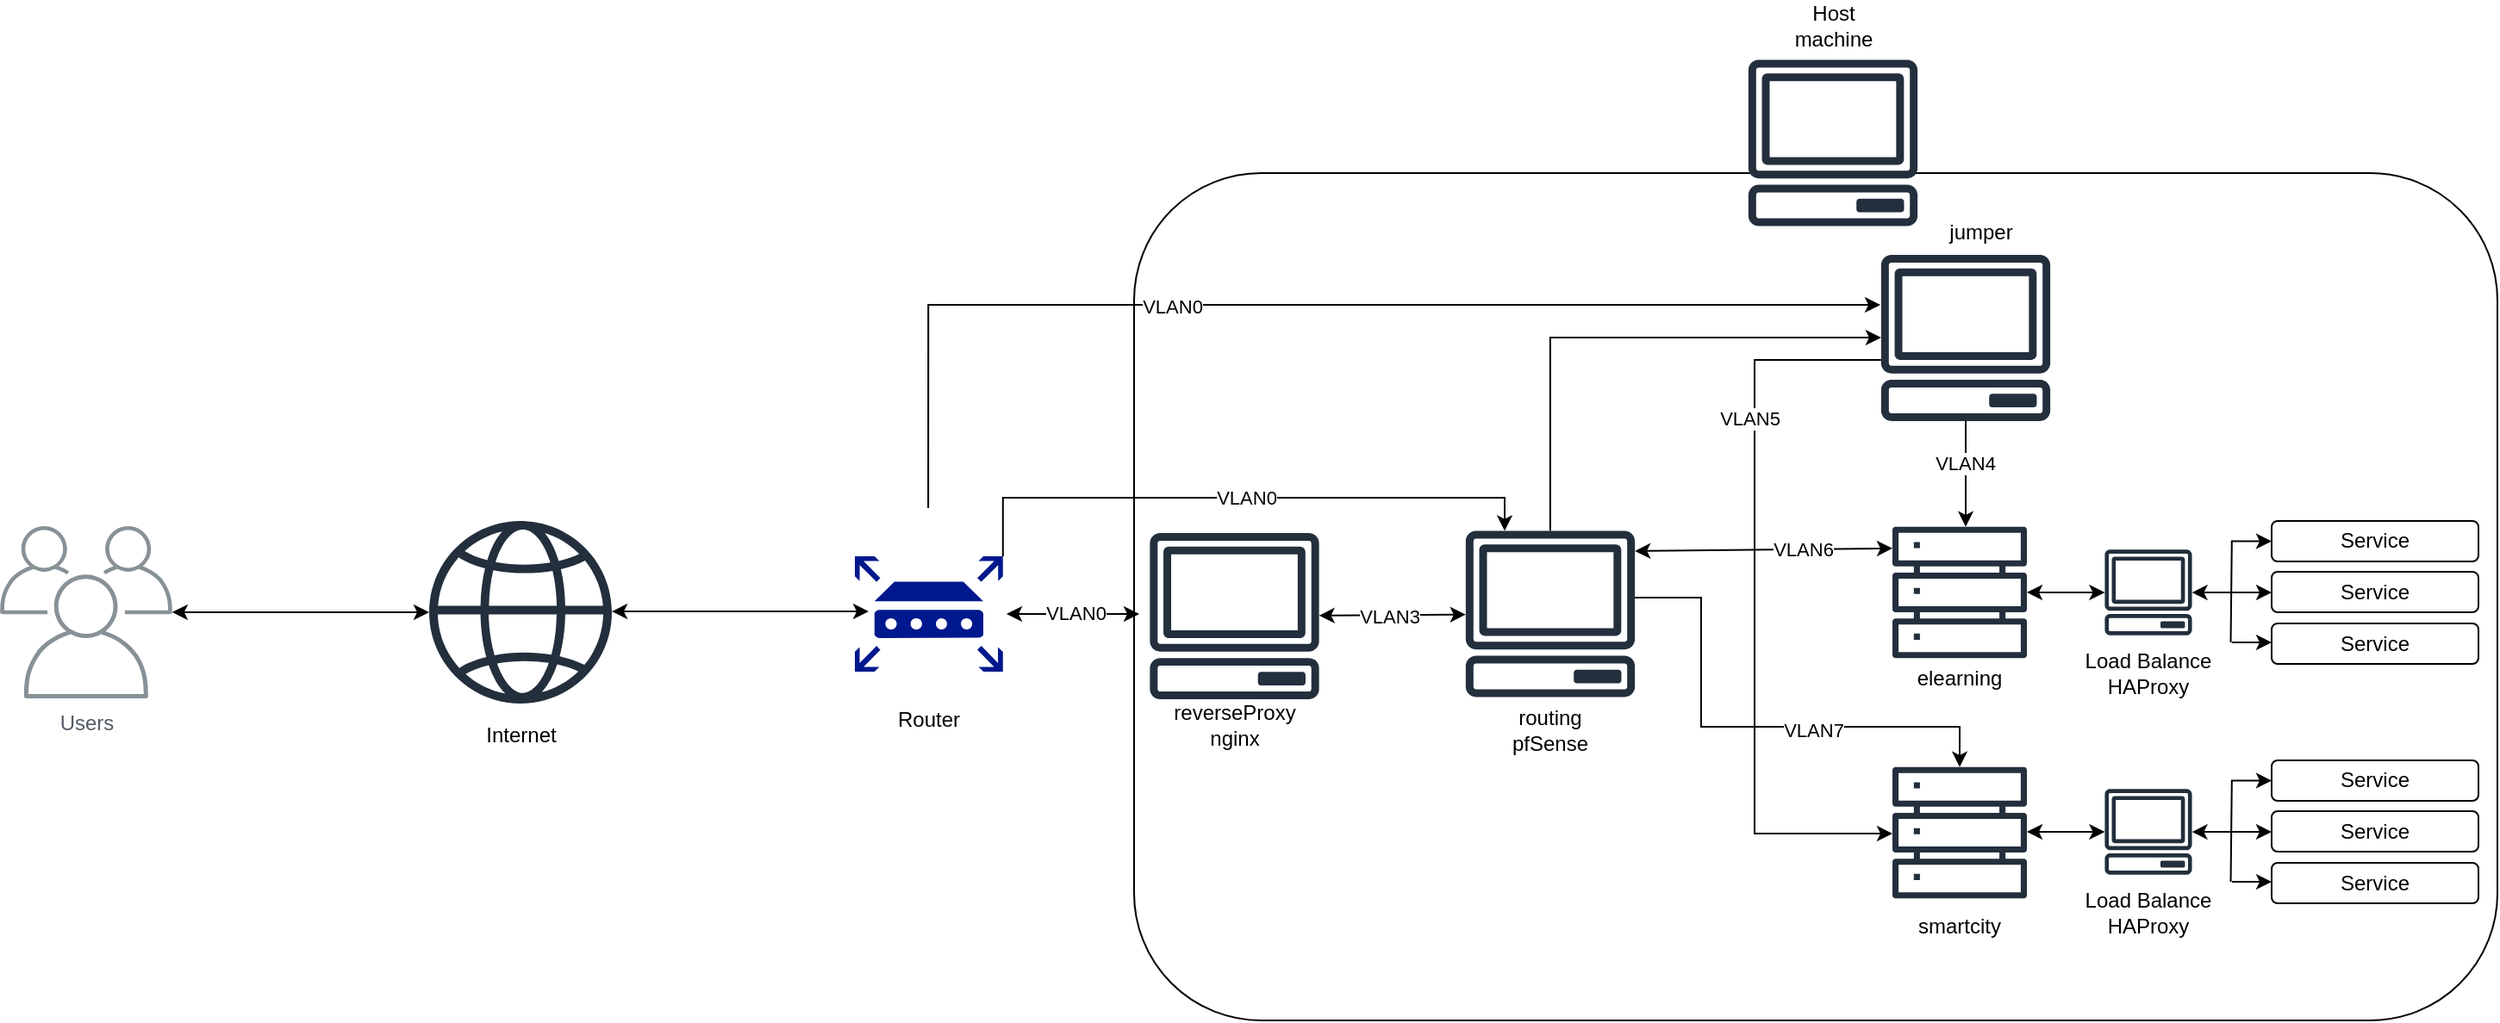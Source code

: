 <mxfile version="24.7.7">
  <diagram name="Trang-1" id="hWV76w_24OCX6BgP3KhN">
    <mxGraphModel dx="2074" dy="738" grid="0" gridSize="10" guides="1" tooltips="1" connect="1" arrows="1" fold="1" page="0" pageScale="1" pageWidth="827" pageHeight="1169" math="0" shadow="0">
      <root>
        <mxCell id="0" />
        <mxCell id="1" parent="0" />
        <mxCell id="4tLZV9xy6Pe-YKe0V8jk-60" value="" style="rounded=1;whiteSpace=wrap;html=1;" parent="1" vertex="1">
          <mxGeometry x="398" y="263.5" width="791" height="492" as="geometry" />
        </mxCell>
        <mxCell id="4tLZV9xy6Pe-YKe0V8jk-61" value="Users" style="sketch=0;outlineConnect=0;gradientColor=none;fontColor=#545B64;strokeColor=none;fillColor=#879196;dashed=0;verticalLabelPosition=bottom;verticalAlign=top;align=center;html=1;fontSize=12;fontStyle=0;aspect=fixed;shape=mxgraph.aws4.illustration_users;pointerEvents=1" parent="1" vertex="1">
          <mxGeometry x="-260" y="468.5" width="100" height="100" as="geometry" />
        </mxCell>
        <mxCell id="4tLZV9xy6Pe-YKe0V8jk-62" value="" style="sketch=0;outlineConnect=0;fontColor=#232F3E;gradientColor=none;fillColor=#232F3D;strokeColor=none;dashed=0;verticalLabelPosition=bottom;verticalAlign=top;align=center;html=1;fontSize=12;fontStyle=0;aspect=fixed;pointerEvents=1;shape=mxgraph.aws4.globe;" parent="1" vertex="1">
          <mxGeometry x="-11" y="465.5" width="106" height="106" as="geometry" />
        </mxCell>
        <mxCell id="4tLZV9xy6Pe-YKe0V8jk-125" style="edgeStyle=orthogonalEdgeStyle;rounded=0;orthogonalLoop=1;jettySize=auto;html=1;" parent="1" source="4tLZV9xy6Pe-YKe0V8jk-63" target="4tLZV9xy6Pe-YKe0V8jk-66" edge="1">
          <mxGeometry relative="1" as="geometry">
            <Array as="points">
              <mxPoint x="727" y="510" />
              <mxPoint x="727" y="585" />
              <mxPoint x="877" y="585" />
            </Array>
          </mxGeometry>
        </mxCell>
        <mxCell id="4tLZV9xy6Pe-YKe0V8jk-135" value="VLAN7" style="edgeLabel;html=1;align=center;verticalAlign=middle;resizable=0;points=[];" parent="4tLZV9xy6Pe-YKe0V8jk-125" vertex="1" connectable="0">
          <mxGeometry x="0.242" y="-2" relative="1" as="geometry">
            <mxPoint as="offset" />
          </mxGeometry>
        </mxCell>
        <mxCell id="ySKbVJjKV3UgE1Mw0I_o-1" style="edgeStyle=orthogonalEdgeStyle;rounded=0;orthogonalLoop=1;jettySize=auto;html=1;" edge="1" parent="1" source="4tLZV9xy6Pe-YKe0V8jk-63" target="4tLZV9xy6Pe-YKe0V8jk-119">
          <mxGeometry relative="1" as="geometry">
            <Array as="points">
              <mxPoint x="640" y="359" />
            </Array>
          </mxGeometry>
        </mxCell>
        <mxCell id="4tLZV9xy6Pe-YKe0V8jk-63" value="" style="sketch=0;outlineConnect=0;fontColor=#232F3E;gradientColor=none;fillColor=#232F3D;strokeColor=none;dashed=0;verticalLabelPosition=bottom;verticalAlign=top;align=center;html=1;fontSize=12;fontStyle=0;aspect=fixed;pointerEvents=1;shape=mxgraph.aws4.client;" parent="1" vertex="1">
          <mxGeometry x="590" y="471.27" width="99" height="96.46" as="geometry" />
        </mxCell>
        <mxCell id="4tLZV9xy6Pe-YKe0V8jk-64" value="" style="sketch=0;outlineConnect=0;fontColor=#232F3E;gradientColor=none;fillColor=#232F3D;strokeColor=none;dashed=0;verticalLabelPosition=bottom;verticalAlign=top;align=center;html=1;fontSize=12;fontStyle=0;aspect=fixed;pointerEvents=1;shape=mxgraph.aws4.servers;" parent="1" vertex="1">
          <mxGeometry x="838" y="468" width="78" height="78" as="geometry" />
        </mxCell>
        <mxCell id="4tLZV9xy6Pe-YKe0V8jk-66" value="" style="sketch=0;outlineConnect=0;fontColor=#232F3E;gradientColor=none;fillColor=#232F3D;strokeColor=none;dashed=0;verticalLabelPosition=bottom;verticalAlign=top;align=center;html=1;fontSize=12;fontStyle=0;aspect=fixed;pointerEvents=1;shape=mxgraph.aws4.servers;" parent="1" vertex="1">
          <mxGeometry x="838" y="607.5" width="78" height="78" as="geometry" />
        </mxCell>
        <mxCell id="4tLZV9xy6Pe-YKe0V8jk-67" value="elearning" style="text;html=1;align=center;verticalAlign=middle;whiteSpace=wrap;rounded=0;" parent="1" vertex="1">
          <mxGeometry x="847" y="541.5" width="60" height="30" as="geometry" />
        </mxCell>
        <mxCell id="4tLZV9xy6Pe-YKe0V8jk-69" value="smartcity" style="text;html=1;align=center;verticalAlign=middle;whiteSpace=wrap;rounded=0;" parent="1" vertex="1">
          <mxGeometry x="847" y="685.5" width="60" height="30" as="geometry" />
        </mxCell>
        <mxCell id="4tLZV9xy6Pe-YKe0V8jk-70" value="routing&lt;div&gt;pfSense&lt;/div&gt;" style="text;html=1;align=center;verticalAlign=middle;whiteSpace=wrap;rounded=0;" parent="1" vertex="1">
          <mxGeometry x="597.25" y="571.5" width="84.5" height="30" as="geometry" />
        </mxCell>
        <mxCell id="4tLZV9xy6Pe-YKe0V8jk-71" value="" style="endArrow=classic;startArrow=classic;html=1;rounded=0;" parent="1" source="4tLZV9xy6Pe-YKe0V8jk-61" target="4tLZV9xy6Pe-YKe0V8jk-62" edge="1">
          <mxGeometry width="50" height="50" relative="1" as="geometry">
            <mxPoint x="-100" y="560.5" as="sourcePoint" />
            <mxPoint x="-50" y="510.5" as="targetPoint" />
          </mxGeometry>
        </mxCell>
        <mxCell id="4tLZV9xy6Pe-YKe0V8jk-72" value="" style="endArrow=classic;startArrow=classic;html=1;rounded=0;" parent="1" edge="1">
          <mxGeometry width="50" height="50" relative="1" as="geometry">
            <mxPoint x="95" y="518.05" as="sourcePoint" />
            <mxPoint x="244" y="518.05" as="targetPoint" />
          </mxGeometry>
        </mxCell>
        <mxCell id="4tLZV9xy6Pe-YKe0V8jk-73" value="" style="endArrow=classic;startArrow=classic;html=1;rounded=0;" parent="1" edge="1">
          <mxGeometry width="50" height="50" relative="1" as="geometry">
            <mxPoint x="688.574" y="482.983" as="sourcePoint" />
            <mxPoint x="838" y="481.411" as="targetPoint" />
          </mxGeometry>
        </mxCell>
        <mxCell id="4tLZV9xy6Pe-YKe0V8jk-134" value="VLAN6" style="edgeLabel;html=1;align=center;verticalAlign=middle;resizable=0;points=[];" parent="4tLZV9xy6Pe-YKe0V8jk-73" vertex="1" connectable="0">
          <mxGeometry x="0.302" relative="1" as="geometry">
            <mxPoint as="offset" />
          </mxGeometry>
        </mxCell>
        <mxCell id="4tLZV9xy6Pe-YKe0V8jk-76" value="Internet" style="text;html=1;align=center;verticalAlign=middle;whiteSpace=wrap;rounded=0;" parent="1" vertex="1">
          <mxGeometry x="-0.25" y="574.5" width="84.5" height="30" as="geometry" />
        </mxCell>
        <mxCell id="4tLZV9xy6Pe-YKe0V8jk-122" style="edgeStyle=orthogonalEdgeStyle;rounded=0;orthogonalLoop=1;jettySize=auto;html=1;" parent="1" edge="1">
          <mxGeometry relative="1" as="geometry">
            <Array as="points">
              <mxPoint x="278.57" y="340" />
            </Array>
            <mxPoint x="278.57" y="458" as="sourcePoint" />
            <mxPoint x="830.996" y="340" as="targetPoint" />
          </mxGeometry>
        </mxCell>
        <mxCell id="4tLZV9xy6Pe-YKe0V8jk-127" value="VLAN0" style="edgeLabel;html=1;align=center;verticalAlign=middle;resizable=0;points=[];" parent="4tLZV9xy6Pe-YKe0V8jk-122" vertex="1" connectable="0">
          <mxGeometry x="-0.228" y="-1" relative="1" as="geometry">
            <mxPoint as="offset" />
          </mxGeometry>
        </mxCell>
        <mxCell id="4tLZV9xy6Pe-YKe0V8jk-128" style="edgeStyle=orthogonalEdgeStyle;rounded=0;orthogonalLoop=1;jettySize=auto;html=1;exitX=1;exitY=0;exitDx=0;exitDy=0;exitPerimeter=0;" parent="1" source="4tLZV9xy6Pe-YKe0V8jk-77" target="4tLZV9xy6Pe-YKe0V8jk-63" edge="1">
          <mxGeometry relative="1" as="geometry">
            <Array as="points">
              <mxPoint x="322" y="452" />
              <mxPoint x="613" y="452" />
            </Array>
          </mxGeometry>
        </mxCell>
        <mxCell id="4tLZV9xy6Pe-YKe0V8jk-129" value="VLAN0" style="edgeLabel;html=1;align=center;verticalAlign=middle;resizable=0;points=[];" parent="4tLZV9xy6Pe-YKe0V8jk-128" vertex="1" connectable="0">
          <mxGeometry x="0.015" relative="1" as="geometry">
            <mxPoint as="offset" />
          </mxGeometry>
        </mxCell>
        <mxCell id="4tLZV9xy6Pe-YKe0V8jk-77" value="" style="sketch=0;aspect=fixed;pointerEvents=1;shadow=0;dashed=0;html=1;strokeColor=none;labelPosition=center;verticalLabelPosition=bottom;verticalAlign=top;align=center;fillColor=#00188D;shape=mxgraph.mscae.enterprise.router" parent="1" vertex="1">
          <mxGeometry x="236" y="486" width="85.9" height="67" as="geometry" />
        </mxCell>
        <mxCell id="4tLZV9xy6Pe-YKe0V8jk-78" value="" style="endArrow=classic;startArrow=classic;html=1;rounded=0;" parent="1" edge="1">
          <mxGeometry width="50" height="50" relative="1" as="geometry">
            <mxPoint x="324" y="519.5" as="sourcePoint" />
            <mxPoint x="401" y="519.5" as="targetPoint" />
          </mxGeometry>
        </mxCell>
        <mxCell id="4tLZV9xy6Pe-YKe0V8jk-130" value="VLAN0" style="edgeLabel;html=1;align=center;verticalAlign=middle;resizable=0;points=[];" parent="4tLZV9xy6Pe-YKe0V8jk-78" vertex="1" connectable="0">
          <mxGeometry x="-0.13" y="-1" relative="1" as="geometry">
            <mxPoint x="6" y="-2" as="offset" />
          </mxGeometry>
        </mxCell>
        <mxCell id="4tLZV9xy6Pe-YKe0V8jk-79" value="Router" style="text;html=1;align=center;verticalAlign=middle;whiteSpace=wrap;rounded=0;" parent="1" vertex="1">
          <mxGeometry x="249" y="565.5" width="60" height="30" as="geometry" />
        </mxCell>
        <mxCell id="4tLZV9xy6Pe-YKe0V8jk-80" value="Service" style="rounded=1;whiteSpace=wrap;html=1;" parent="1" vertex="1">
          <mxGeometry x="1058" y="465.5" width="120" height="23.5" as="geometry" />
        </mxCell>
        <mxCell id="4tLZV9xy6Pe-YKe0V8jk-81" value="Service" style="rounded=1;whiteSpace=wrap;html=1;" parent="1" vertex="1">
          <mxGeometry x="1058" y="495" width="120" height="23.5" as="geometry" />
        </mxCell>
        <mxCell id="4tLZV9xy6Pe-YKe0V8jk-82" value="Service" style="rounded=1;whiteSpace=wrap;html=1;" parent="1" vertex="1">
          <mxGeometry x="1058" y="525" width="120" height="23.5" as="geometry" />
        </mxCell>
        <mxCell id="4tLZV9xy6Pe-YKe0V8jk-83" value="" style="sketch=0;outlineConnect=0;fontColor=#232F3E;gradientColor=none;fillColor=#232F3D;strokeColor=none;dashed=0;verticalLabelPosition=bottom;verticalAlign=top;align=center;html=1;fontSize=12;fontStyle=0;aspect=fixed;pointerEvents=1;shape=mxgraph.aws4.client;" parent="1" vertex="1">
          <mxGeometry x="961" y="482.16" width="51" height="49.69" as="geometry" />
        </mxCell>
        <mxCell id="4tLZV9xy6Pe-YKe0V8jk-84" value="Load Balance&lt;div&gt;HAProxy&lt;/div&gt;" style="text;html=1;align=center;verticalAlign=middle;whiteSpace=wrap;rounded=0;" parent="1" vertex="1">
          <mxGeometry x="944.25" y="539" width="84.5" height="30" as="geometry" />
        </mxCell>
        <mxCell id="4tLZV9xy6Pe-YKe0V8jk-85" value="" style="endArrow=classic;startArrow=classic;html=1;rounded=0;" parent="1" source="4tLZV9xy6Pe-YKe0V8jk-64" target="4tLZV9xy6Pe-YKe0V8jk-83" edge="1">
          <mxGeometry width="50" height="50" relative="1" as="geometry">
            <mxPoint x="228" y="714" as="sourcePoint" />
            <mxPoint x="278" y="664" as="targetPoint" />
          </mxGeometry>
        </mxCell>
        <mxCell id="4tLZV9xy6Pe-YKe0V8jk-86" value="" style="endArrow=classic;html=1;rounded=0;exitX=0.723;exitY=0.183;exitDx=0;exitDy=0;exitPerimeter=0;" parent="1" target="4tLZV9xy6Pe-YKe0V8jk-83" edge="1">
          <mxGeometry width="50" height="50" relative="1" as="geometry">
            <mxPoint x="1034.274" y="507.056" as="sourcePoint" />
            <mxPoint x="1061" y="589" as="targetPoint" />
          </mxGeometry>
        </mxCell>
        <mxCell id="4tLZV9xy6Pe-YKe0V8jk-87" value="" style="endArrow=classic;html=1;rounded=0;entryX=0;entryY=0.5;entryDx=0;entryDy=0;exitX=0.724;exitY=0.114;exitDx=0;exitDy=0;exitPerimeter=0;" parent="1" target="4tLZV9xy6Pe-YKe0V8jk-80" edge="1">
          <mxGeometry width="50" height="50" relative="1" as="geometry">
            <mxPoint x="1034.912" y="477.248" as="sourcePoint" />
            <mxPoint x="1047" y="568" as="targetPoint" />
          </mxGeometry>
        </mxCell>
        <mxCell id="4tLZV9xy6Pe-YKe0V8jk-88" value="" style="endArrow=classic;html=1;rounded=0;entryX=0;entryY=0.5;entryDx=0;entryDy=0;exitX=0.724;exitY=0.114;exitDx=0;exitDy=0;exitPerimeter=0;" parent="1" edge="1">
          <mxGeometry width="50" height="50" relative="1" as="geometry">
            <mxPoint x="1035" y="507" as="sourcePoint" />
            <mxPoint x="1058" y="507" as="targetPoint" />
          </mxGeometry>
        </mxCell>
        <mxCell id="4tLZV9xy6Pe-YKe0V8jk-89" value="" style="endArrow=classic;html=1;rounded=0;entryX=0;entryY=0.5;entryDx=0;entryDy=0;exitX=0.724;exitY=0.114;exitDx=0;exitDy=0;exitPerimeter=0;" parent="1" edge="1">
          <mxGeometry width="50" height="50" relative="1" as="geometry">
            <mxPoint x="1035" y="536" as="sourcePoint" />
            <mxPoint x="1058" y="536" as="targetPoint" />
          </mxGeometry>
        </mxCell>
        <mxCell id="4tLZV9xy6Pe-YKe0V8jk-90" value="" style="endArrow=none;html=1;rounded=0;entryX=0.724;entryY=0.113;entryDx=0;entryDy=0;entryPerimeter=0;exitX=0.723;exitY=0.25;exitDx=0;exitDy=0;exitPerimeter=0;" parent="1" edge="1">
          <mxGeometry width="50" height="50" relative="1" as="geometry">
            <mxPoint x="1034.274" y="536" as="sourcePoint" />
            <mxPoint x="1034.912" y="476.816" as="targetPoint" />
          </mxGeometry>
        </mxCell>
        <mxCell id="4tLZV9xy6Pe-YKe0V8jk-102" value="Service" style="rounded=1;whiteSpace=wrap;html=1;" parent="1" vertex="1">
          <mxGeometry x="1058" y="604.5" width="120" height="23.5" as="geometry" />
        </mxCell>
        <mxCell id="4tLZV9xy6Pe-YKe0V8jk-103" value="Service" style="rounded=1;whiteSpace=wrap;html=1;" parent="1" vertex="1">
          <mxGeometry x="1058" y="634" width="120" height="23.5" as="geometry" />
        </mxCell>
        <mxCell id="4tLZV9xy6Pe-YKe0V8jk-104" value="Service" style="rounded=1;whiteSpace=wrap;html=1;" parent="1" vertex="1">
          <mxGeometry x="1058" y="664" width="120" height="23.5" as="geometry" />
        </mxCell>
        <mxCell id="4tLZV9xy6Pe-YKe0V8jk-105" value="" style="sketch=0;outlineConnect=0;fontColor=#232F3E;gradientColor=none;fillColor=#232F3D;strokeColor=none;dashed=0;verticalLabelPosition=bottom;verticalAlign=top;align=center;html=1;fontSize=12;fontStyle=0;aspect=fixed;pointerEvents=1;shape=mxgraph.aws4.client;" parent="1" vertex="1">
          <mxGeometry x="961" y="621.16" width="51" height="49.69" as="geometry" />
        </mxCell>
        <mxCell id="4tLZV9xy6Pe-YKe0V8jk-106" value="Load Balance&lt;div&gt;HAProxy&lt;/div&gt;" style="text;html=1;align=center;verticalAlign=middle;whiteSpace=wrap;rounded=0;" parent="1" vertex="1">
          <mxGeometry x="944.25" y="678" width="84.5" height="30" as="geometry" />
        </mxCell>
        <mxCell id="4tLZV9xy6Pe-YKe0V8jk-107" value="" style="endArrow=classic;startArrow=classic;html=1;rounded=0;" parent="1" target="4tLZV9xy6Pe-YKe0V8jk-105" edge="1">
          <mxGeometry width="50" height="50" relative="1" as="geometry">
            <mxPoint x="916" y="646" as="sourcePoint" />
            <mxPoint x="278" y="803" as="targetPoint" />
          </mxGeometry>
        </mxCell>
        <mxCell id="4tLZV9xy6Pe-YKe0V8jk-108" value="" style="endArrow=classic;html=1;rounded=0;exitX=0.723;exitY=0.183;exitDx=0;exitDy=0;exitPerimeter=0;" parent="1" target="4tLZV9xy6Pe-YKe0V8jk-105" edge="1">
          <mxGeometry width="50" height="50" relative="1" as="geometry">
            <mxPoint x="1034.274" y="646.056" as="sourcePoint" />
            <mxPoint x="1061" y="728" as="targetPoint" />
          </mxGeometry>
        </mxCell>
        <mxCell id="4tLZV9xy6Pe-YKe0V8jk-109" value="" style="endArrow=classic;html=1;rounded=0;entryX=0;entryY=0.5;entryDx=0;entryDy=0;exitX=0.724;exitY=0.114;exitDx=0;exitDy=0;exitPerimeter=0;" parent="1" target="4tLZV9xy6Pe-YKe0V8jk-102" edge="1">
          <mxGeometry width="50" height="50" relative="1" as="geometry">
            <mxPoint x="1034.912" y="616.248" as="sourcePoint" />
            <mxPoint x="1047" y="707" as="targetPoint" />
          </mxGeometry>
        </mxCell>
        <mxCell id="4tLZV9xy6Pe-YKe0V8jk-110" value="" style="endArrow=classic;html=1;rounded=0;entryX=0;entryY=0.5;entryDx=0;entryDy=0;exitX=0.724;exitY=0.114;exitDx=0;exitDy=0;exitPerimeter=0;" parent="1" edge="1">
          <mxGeometry width="50" height="50" relative="1" as="geometry">
            <mxPoint x="1035" y="646" as="sourcePoint" />
            <mxPoint x="1058" y="646" as="targetPoint" />
          </mxGeometry>
        </mxCell>
        <mxCell id="4tLZV9xy6Pe-YKe0V8jk-111" value="" style="endArrow=classic;html=1;rounded=0;entryX=0;entryY=0.5;entryDx=0;entryDy=0;exitX=0.724;exitY=0.114;exitDx=0;exitDy=0;exitPerimeter=0;" parent="1" edge="1">
          <mxGeometry width="50" height="50" relative="1" as="geometry">
            <mxPoint x="1035" y="675" as="sourcePoint" />
            <mxPoint x="1058" y="675" as="targetPoint" />
          </mxGeometry>
        </mxCell>
        <mxCell id="4tLZV9xy6Pe-YKe0V8jk-112" value="" style="endArrow=none;html=1;rounded=0;entryX=0.724;entryY=0.113;entryDx=0;entryDy=0;entryPerimeter=0;exitX=0.723;exitY=0.25;exitDx=0;exitDy=0;exitPerimeter=0;" parent="1" edge="1">
          <mxGeometry width="50" height="50" relative="1" as="geometry">
            <mxPoint x="1034.274" y="675" as="sourcePoint" />
            <mxPoint x="1034.912" y="615.816" as="targetPoint" />
          </mxGeometry>
        </mxCell>
        <mxCell id="4tLZV9xy6Pe-YKe0V8jk-113" value="" style="sketch=0;outlineConnect=0;fontColor=#232F3E;gradientColor=none;fillColor=#232F3D;strokeColor=none;dashed=0;verticalLabelPosition=bottom;verticalAlign=top;align=center;html=1;fontSize=12;fontStyle=0;aspect=fixed;pointerEvents=1;shape=mxgraph.aws4.client;" parent="1" vertex="1">
          <mxGeometry x="406.75" y="472.54" width="99" height="96.46" as="geometry" />
        </mxCell>
        <mxCell id="4tLZV9xy6Pe-YKe0V8jk-114" value="reverseProxy&lt;div&gt;nginx&lt;/div&gt;" style="text;html=1;align=center;verticalAlign=middle;whiteSpace=wrap;rounded=0;" parent="1" vertex="1">
          <mxGeometry x="414" y="569" width="84.5" height="30" as="geometry" />
        </mxCell>
        <mxCell id="4tLZV9xy6Pe-YKe0V8jk-115" value="" style="endArrow=classic;startArrow=classic;html=1;rounded=0;" parent="1" source="4tLZV9xy6Pe-YKe0V8jk-113" target="4tLZV9xy6Pe-YKe0V8jk-63" edge="1">
          <mxGeometry width="50" height="50" relative="1" as="geometry">
            <mxPoint x="387" y="698" as="sourcePoint" />
            <mxPoint x="437" y="648" as="targetPoint" />
          </mxGeometry>
        </mxCell>
        <mxCell id="4tLZV9xy6Pe-YKe0V8jk-131" value="VLAN3" style="edgeLabel;html=1;align=center;verticalAlign=middle;resizable=0;points=[];" parent="4tLZV9xy6Pe-YKe0V8jk-115" vertex="1" connectable="0">
          <mxGeometry x="-0.048" y="-1" relative="1" as="geometry">
            <mxPoint as="offset" />
          </mxGeometry>
        </mxCell>
        <mxCell id="4tLZV9xy6Pe-YKe0V8jk-116" value="" style="group" parent="1" vertex="1" connectable="0">
          <mxGeometry x="754" y="163" width="99" height="131.23" as="geometry" />
        </mxCell>
        <mxCell id="4tLZV9xy6Pe-YKe0V8jk-117" value="" style="sketch=0;outlineConnect=0;fontColor=#232F3E;gradientColor=none;fillColor=#232F3D;strokeColor=none;dashed=0;verticalLabelPosition=bottom;verticalAlign=top;align=center;html=1;fontSize=12;fontStyle=0;aspect=fixed;pointerEvents=1;shape=mxgraph.aws4.client;" parent="4tLZV9xy6Pe-YKe0V8jk-116" vertex="1">
          <mxGeometry y="34.77" width="99" height="96.46" as="geometry" />
        </mxCell>
        <mxCell id="4tLZV9xy6Pe-YKe0V8jk-118" value="Host machine" style="text;html=1;align=center;verticalAlign=middle;whiteSpace=wrap;rounded=0;" parent="4tLZV9xy6Pe-YKe0V8jk-116" vertex="1">
          <mxGeometry x="19.5" width="60" height="30" as="geometry" />
        </mxCell>
        <mxCell id="4tLZV9xy6Pe-YKe0V8jk-123" style="edgeStyle=orthogonalEdgeStyle;rounded=0;orthogonalLoop=1;jettySize=auto;html=1;" parent="1" source="4tLZV9xy6Pe-YKe0V8jk-119" target="4tLZV9xy6Pe-YKe0V8jk-64" edge="1">
          <mxGeometry relative="1" as="geometry">
            <Array as="points">
              <mxPoint x="877" y="348" />
            </Array>
          </mxGeometry>
        </mxCell>
        <mxCell id="4tLZV9xy6Pe-YKe0V8jk-132" value="VLAN4" style="edgeLabel;html=1;align=center;verticalAlign=middle;resizable=0;points=[];" parent="4tLZV9xy6Pe-YKe0V8jk-123" vertex="1" connectable="0">
          <mxGeometry x="-0.215" y="-1" relative="1" as="geometry">
            <mxPoint as="offset" />
          </mxGeometry>
        </mxCell>
        <mxCell id="4tLZV9xy6Pe-YKe0V8jk-124" style="edgeStyle=orthogonalEdgeStyle;rounded=0;orthogonalLoop=1;jettySize=auto;html=1;" parent="1" source="4tLZV9xy6Pe-YKe0V8jk-119" target="4tLZV9xy6Pe-YKe0V8jk-66" edge="1">
          <mxGeometry relative="1" as="geometry">
            <Array as="points">
              <mxPoint x="758" y="372" />
              <mxPoint x="758" y="647" />
            </Array>
          </mxGeometry>
        </mxCell>
        <mxCell id="4tLZV9xy6Pe-YKe0V8jk-133" value="VLAN5" style="edgeLabel;html=1;align=center;verticalAlign=middle;resizable=0;points=[];" parent="4tLZV9xy6Pe-YKe0V8jk-124" vertex="1" connectable="0">
          <mxGeometry x="-0.499" y="-3" relative="1" as="geometry">
            <mxPoint as="offset" />
          </mxGeometry>
        </mxCell>
        <mxCell id="4tLZV9xy6Pe-YKe0V8jk-119" value="" style="sketch=0;outlineConnect=0;fontColor=#232F3E;gradientColor=none;fillColor=#232F3D;strokeColor=none;dashed=0;verticalLabelPosition=bottom;verticalAlign=top;align=center;html=1;fontSize=12;fontStyle=0;aspect=fixed;pointerEvents=1;shape=mxgraph.aws4.client;" parent="1" vertex="1">
          <mxGeometry x="831" y="311" width="99" height="96.46" as="geometry" />
        </mxCell>
        <mxCell id="4tLZV9xy6Pe-YKe0V8jk-121" value="jumper" style="text;html=1;align=center;verticalAlign=middle;whiteSpace=wrap;rounded=0;" parent="1" vertex="1">
          <mxGeometry x="847" y="283" width="84.5" height="30" as="geometry" />
        </mxCell>
      </root>
    </mxGraphModel>
  </diagram>
</mxfile>
